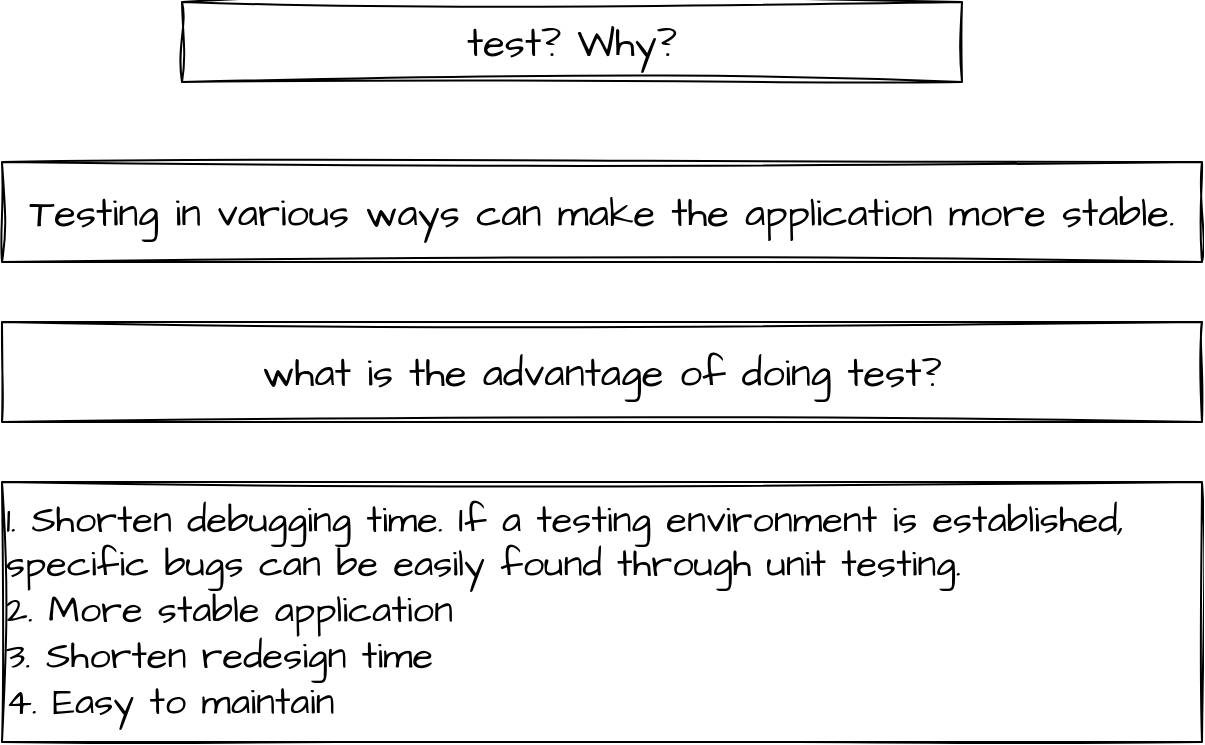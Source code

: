<mxfile version="22.0.8" type="google">
  <diagram name="페이지-1" id="Kb7dw38zIa904vEZhoao">
    <mxGraphModel grid="1" page="1" gridSize="10" guides="1" tooltips="1" connect="1" arrows="1" fold="1" pageScale="1" pageWidth="827" pageHeight="1169" math="0" shadow="0">
      <root>
        <mxCell id="0" />
        <mxCell id="1" parent="0" />
        <mxCell id="E-vmuc9oa9b4P54_3SPw-1" value="test? Why?" style="rounded=0;whiteSpace=wrap;html=1;sketch=1;hachureGap=4;jiggle=2;curveFitting=1;fontFamily=Architects Daughter;fontSource=https%3A%2F%2Ffonts.googleapis.com%2Fcss%3Ffamily%3DArchitects%2BDaughter;fontSize=20;" vertex="1" parent="1">
          <mxGeometry x="210" y="40" width="390" height="40" as="geometry" />
        </mxCell>
        <mxCell id="E-vmuc9oa9b4P54_3SPw-2" value="Testing in various ways can make the application more stable." style="rounded=0;whiteSpace=wrap;html=1;sketch=1;hachureGap=4;jiggle=2;curveFitting=1;fontFamily=Architects Daughter;fontSource=https%3A%2F%2Ffonts.googleapis.com%2Fcss%3Ffamily%3DArchitects%2BDaughter;fontSize=20;" vertex="1" parent="1">
          <mxGeometry x="120" y="120" width="600" height="50" as="geometry" />
        </mxCell>
        <mxCell id="E-vmuc9oa9b4P54_3SPw-3" value="what is the advantage of doing test?" style="rounded=0;whiteSpace=wrap;html=1;sketch=1;hachureGap=4;jiggle=2;curveFitting=1;fontFamily=Architects Daughter;fontSource=https%3A%2F%2Ffonts.googleapis.com%2Fcss%3Ffamily%3DArchitects%2BDaughter;fontSize=20;" vertex="1" parent="1">
          <mxGeometry x="120" y="200" width="600" height="50" as="geometry" />
        </mxCell>
        <mxCell id="E-vmuc9oa9b4P54_3SPw-5" value="&lt;div style=&quot;font-size: 19px;&quot;&gt;&lt;div&gt;1. Shorten debugging time. If a testing environment is established, specific bugs can be easily found through unit testing.&lt;/div&gt;&lt;div&gt;2. More stable application&lt;/div&gt;&lt;div&gt;3. Shorten redesign time&lt;/div&gt;&lt;div&gt;4. Easy to maintain&lt;/div&gt;&lt;/div&gt;" style="rounded=0;whiteSpace=wrap;html=1;sketch=1;hachureGap=4;jiggle=2;curveFitting=1;fontFamily=Architects Daughter;fontSource=https%3A%2F%2Ffonts.googleapis.com%2Fcss%3Ffamily%3DArchitects%2BDaughter;fontSize=20;align=left;perimeterSpacing=2;" vertex="1" parent="1">
          <mxGeometry x="120" y="280" width="600" height="130" as="geometry" />
        </mxCell>
      </root>
    </mxGraphModel>
  </diagram>
</mxfile>
